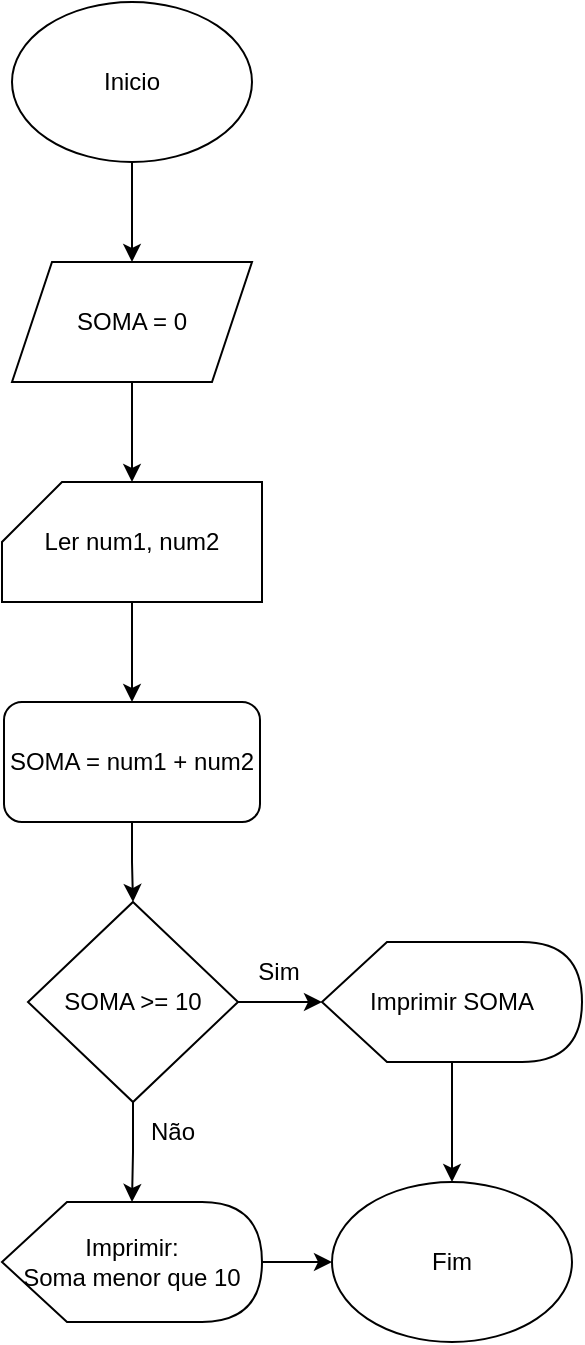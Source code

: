 <mxfile version="24.0.2" type="github">
  <diagram name="Page-1" id="TvkNehpnFoqfiiJ5ro8B">
    <mxGraphModel dx="794" dy="726" grid="1" gridSize="10" guides="1" tooltips="1" connect="1" arrows="1" fold="1" page="1" pageScale="1" pageWidth="850" pageHeight="1100" math="0" shadow="0">
      <root>
        <mxCell id="0" />
        <mxCell id="1" parent="0" />
        <mxCell id="SPR6xQqvdri-gMilMysE-3" value="" style="edgeStyle=orthogonalEdgeStyle;rounded=0;orthogonalLoop=1;jettySize=auto;html=1;" parent="1" source="SPR6xQqvdri-gMilMysE-1" target="SPR6xQqvdri-gMilMysE-2" edge="1">
          <mxGeometry relative="1" as="geometry" />
        </mxCell>
        <mxCell id="SPR6xQqvdri-gMilMysE-1" value="Inicio" style="ellipse;whiteSpace=wrap;html=1;" parent="1" vertex="1">
          <mxGeometry x="365" y="80" width="120" height="80" as="geometry" />
        </mxCell>
        <mxCell id="SPR6xQqvdri-gMilMysE-5" value="" style="edgeStyle=orthogonalEdgeStyle;rounded=0;orthogonalLoop=1;jettySize=auto;html=1;" parent="1" source="SPR6xQqvdri-gMilMysE-2" target="SPR6xQqvdri-gMilMysE-4" edge="1">
          <mxGeometry relative="1" as="geometry" />
        </mxCell>
        <mxCell id="SPR6xQqvdri-gMilMysE-2" value="SOMA = 0" style="shape=parallelogram;perimeter=parallelogramPerimeter;whiteSpace=wrap;html=1;fixedSize=1;" parent="1" vertex="1">
          <mxGeometry x="365" y="210" width="120" height="60" as="geometry" />
        </mxCell>
        <mxCell id="SPR6xQqvdri-gMilMysE-7" value="" style="edgeStyle=orthogonalEdgeStyle;rounded=0;orthogonalLoop=1;jettySize=auto;html=1;" parent="1" source="SPR6xQqvdri-gMilMysE-4" target="SPR6xQqvdri-gMilMysE-6" edge="1">
          <mxGeometry relative="1" as="geometry" />
        </mxCell>
        <mxCell id="SPR6xQqvdri-gMilMysE-4" value="Ler num1, num2" style="shape=card;whiteSpace=wrap;html=1;" parent="1" vertex="1">
          <mxGeometry x="360" y="320" width="130" height="60" as="geometry" />
        </mxCell>
        <mxCell id="SPR6xQqvdri-gMilMysE-9" value="" style="edgeStyle=orthogonalEdgeStyle;rounded=0;orthogonalLoop=1;jettySize=auto;html=1;" parent="1" source="SPR6xQqvdri-gMilMysE-6" target="SPR6xQqvdri-gMilMysE-8" edge="1">
          <mxGeometry relative="1" as="geometry" />
        </mxCell>
        <mxCell id="SPR6xQqvdri-gMilMysE-6" value="SOMA = num1 + num2" style="rounded=1;whiteSpace=wrap;html=1;" parent="1" vertex="1">
          <mxGeometry x="361" y="430" width="128" height="60" as="geometry" />
        </mxCell>
        <mxCell id="SPR6xQqvdri-gMilMysE-12" value="" style="edgeStyle=orthogonalEdgeStyle;rounded=0;orthogonalLoop=1;jettySize=auto;html=1;" parent="1" source="SPR6xQqvdri-gMilMysE-8" target="SPR6xQqvdri-gMilMysE-11" edge="1">
          <mxGeometry relative="1" as="geometry" />
        </mxCell>
        <mxCell id="SPR6xQqvdri-gMilMysE-13" value="" style="edgeStyle=orthogonalEdgeStyle;rounded=0;orthogonalLoop=1;jettySize=auto;html=1;" parent="1" source="SPR6xQqvdri-gMilMysE-8" target="SPR6xQqvdri-gMilMysE-10" edge="1">
          <mxGeometry relative="1" as="geometry" />
        </mxCell>
        <mxCell id="SPR6xQqvdri-gMilMysE-8" value="SOMA &amp;gt;= 10" style="rhombus;whiteSpace=wrap;html=1;" parent="1" vertex="1">
          <mxGeometry x="373" y="530" width="105" height="100" as="geometry" />
        </mxCell>
        <mxCell id="t9FHPX_7jpXN9EIvmepk-2" value="" style="edgeStyle=orthogonalEdgeStyle;rounded=0;orthogonalLoop=1;jettySize=auto;html=1;" edge="1" parent="1" source="SPR6xQqvdri-gMilMysE-10" target="t9FHPX_7jpXN9EIvmepk-1">
          <mxGeometry relative="1" as="geometry" />
        </mxCell>
        <mxCell id="SPR6xQqvdri-gMilMysE-10" value="Imprimir SOMA" style="shape=display;whiteSpace=wrap;html=1;" parent="1" vertex="1">
          <mxGeometry x="520" y="550" width="130" height="60" as="geometry" />
        </mxCell>
        <mxCell id="t9FHPX_7jpXN9EIvmepk-3" value="" style="edgeStyle=orthogonalEdgeStyle;rounded=0;orthogonalLoop=1;jettySize=auto;html=1;" edge="1" parent="1" source="SPR6xQqvdri-gMilMysE-11" target="t9FHPX_7jpXN9EIvmepk-1">
          <mxGeometry relative="1" as="geometry" />
        </mxCell>
        <mxCell id="SPR6xQqvdri-gMilMysE-11" value="Imprimir:&lt;div&gt;Soma menor que 10&lt;/div&gt;" style="shape=display;whiteSpace=wrap;html=1;" parent="1" vertex="1">
          <mxGeometry x="360" y="680" width="130" height="60" as="geometry" />
        </mxCell>
        <mxCell id="SPR6xQqvdri-gMilMysE-14" value="Sim" style="text;html=1;align=center;verticalAlign=middle;resizable=0;points=[];autosize=1;strokeColor=none;fillColor=none;" parent="1" vertex="1">
          <mxGeometry x="478" y="550" width="40" height="30" as="geometry" />
        </mxCell>
        <mxCell id="SPR6xQqvdri-gMilMysE-15" value="Não" style="text;html=1;align=center;verticalAlign=middle;resizable=0;points=[];autosize=1;strokeColor=none;fillColor=none;" parent="1" vertex="1">
          <mxGeometry x="420" y="630" width="50" height="30" as="geometry" />
        </mxCell>
        <mxCell id="t9FHPX_7jpXN9EIvmepk-1" value="Fim" style="ellipse;whiteSpace=wrap;html=1;" vertex="1" parent="1">
          <mxGeometry x="525" y="670" width="120" height="80" as="geometry" />
        </mxCell>
      </root>
    </mxGraphModel>
  </diagram>
</mxfile>
